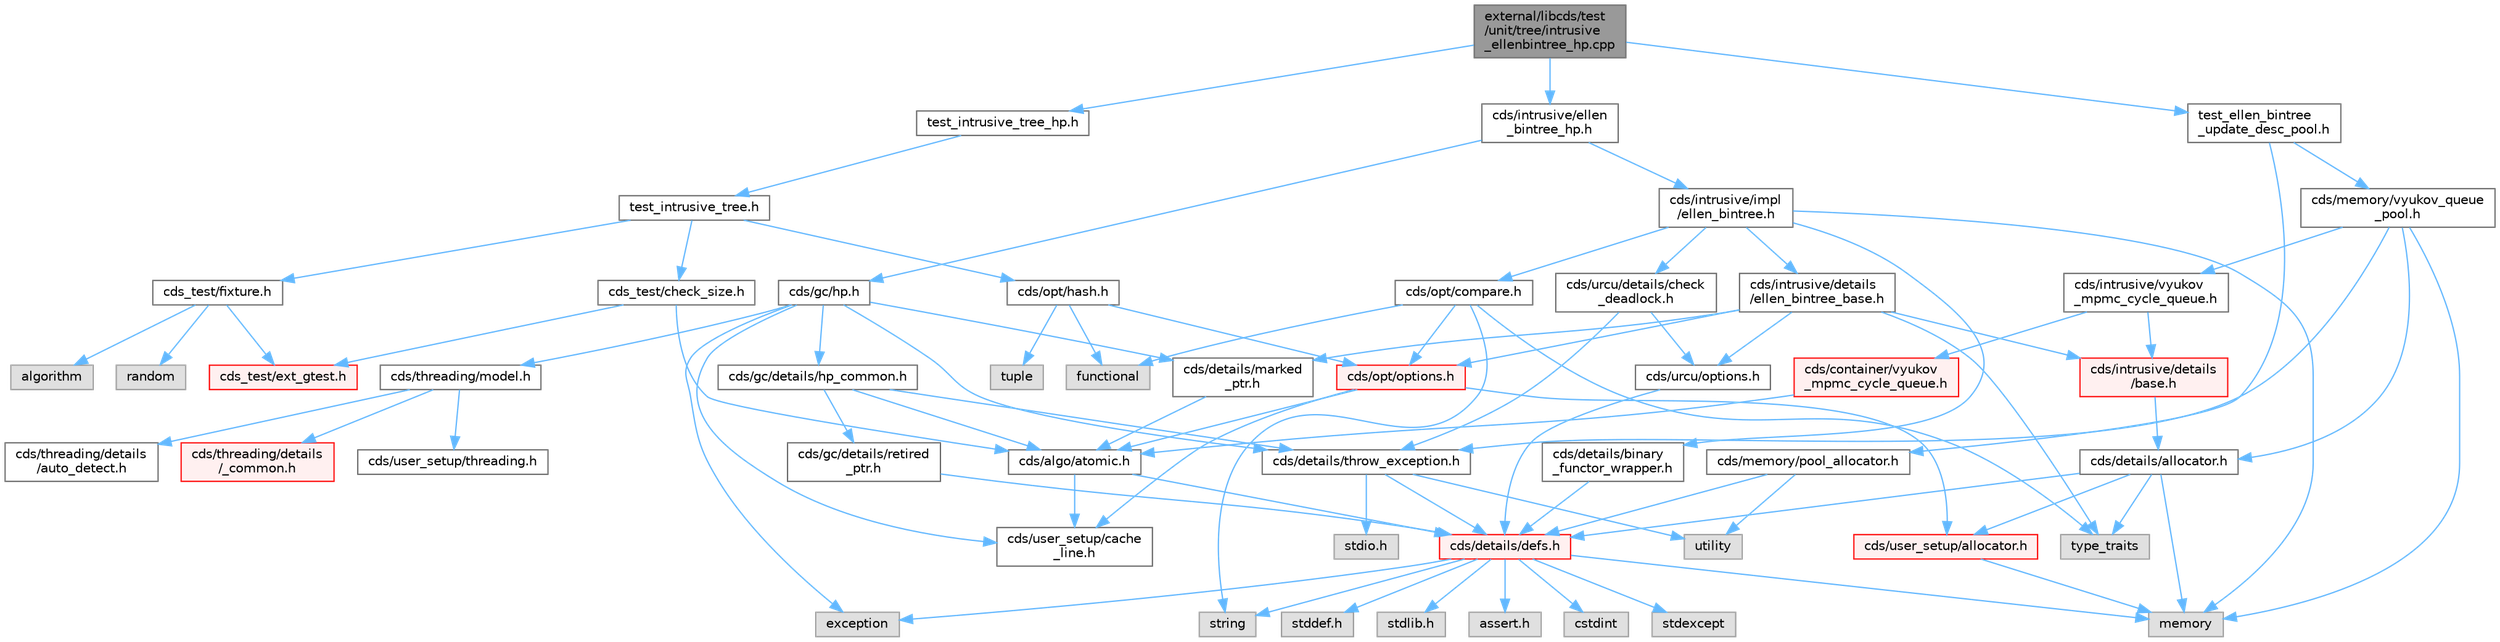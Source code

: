 digraph "external/libcds/test/unit/tree/intrusive_ellenbintree_hp.cpp"
{
 // LATEX_PDF_SIZE
  bgcolor="transparent";
  edge [fontname=Helvetica,fontsize=10,labelfontname=Helvetica,labelfontsize=10];
  node [fontname=Helvetica,fontsize=10,shape=box,height=0.2,width=0.4];
  Node1 [id="Node000001",label="external/libcds/test\l/unit/tree/intrusive\l_ellenbintree_hp.cpp",height=0.2,width=0.4,color="gray40", fillcolor="grey60", style="filled", fontcolor="black",tooltip=" "];
  Node1 -> Node2 [id="edge83_Node000001_Node000002",color="steelblue1",style="solid",tooltip=" "];
  Node2 [id="Node000002",label="test_intrusive_tree_hp.h",height=0.2,width=0.4,color="grey40", fillcolor="white", style="filled",URL="$test__intrusive__tree__hp_8h.html",tooltip=" "];
  Node2 -> Node3 [id="edge84_Node000002_Node000003",color="steelblue1",style="solid",tooltip=" "];
  Node3 [id="Node000003",label="test_intrusive_tree.h",height=0.2,width=0.4,color="grey40", fillcolor="white", style="filled",URL="$test__intrusive__tree_8h.html",tooltip=" "];
  Node3 -> Node4 [id="edge85_Node000003_Node000004",color="steelblue1",style="solid",tooltip=" "];
  Node4 [id="Node000004",label="cds_test/check_size.h",height=0.2,width=0.4,color="grey40", fillcolor="white", style="filled",URL="$check__size_8h.html",tooltip=" "];
  Node4 -> Node5 [id="edge86_Node000004_Node000005",color="steelblue1",style="solid",tooltip=" "];
  Node5 [id="Node000005",label="cds_test/ext_gtest.h",height=0.2,width=0.4,color="red", fillcolor="#FFF0F0", style="filled",URL="$ext__gtest_8h.html",tooltip=" "];
  Node4 -> Node7 [id="edge87_Node000004_Node000007",color="steelblue1",style="solid",tooltip=" "];
  Node7 [id="Node000007",label="cds/algo/atomic.h",height=0.2,width=0.4,color="grey40", fillcolor="white", style="filled",URL="$external_2libcds_2cds_2algo_2atomic_8h.html",tooltip=" "];
  Node7 -> Node8 [id="edge88_Node000007_Node000008",color="steelblue1",style="solid",tooltip=" "];
  Node8 [id="Node000008",label="cds/details/defs.h",height=0.2,width=0.4,color="red", fillcolor="#FFF0F0", style="filled",URL="$details_2defs_8h.html",tooltip=" "];
  Node8 -> Node9 [id="edge89_Node000008_Node000009",color="steelblue1",style="solid",tooltip=" "];
  Node9 [id="Node000009",label="stddef.h",height=0.2,width=0.4,color="grey60", fillcolor="#E0E0E0", style="filled",tooltip=" "];
  Node8 -> Node10 [id="edge90_Node000008_Node000010",color="steelblue1",style="solid",tooltip=" "];
  Node10 [id="Node000010",label="stdlib.h",height=0.2,width=0.4,color="grey60", fillcolor="#E0E0E0", style="filled",tooltip=" "];
  Node8 -> Node11 [id="edge91_Node000008_Node000011",color="steelblue1",style="solid",tooltip=" "];
  Node11 [id="Node000011",label="assert.h",height=0.2,width=0.4,color="grey60", fillcolor="#E0E0E0", style="filled",tooltip=" "];
  Node8 -> Node12 [id="edge92_Node000008_Node000012",color="steelblue1",style="solid",tooltip=" "];
  Node12 [id="Node000012",label="cstdint",height=0.2,width=0.4,color="grey60", fillcolor="#E0E0E0", style="filled",tooltip=" "];
  Node8 -> Node13 [id="edge93_Node000008_Node000013",color="steelblue1",style="solid",tooltip=" "];
  Node13 [id="Node000013",label="exception",height=0.2,width=0.4,color="grey60", fillcolor="#E0E0E0", style="filled",tooltip=" "];
  Node8 -> Node14 [id="edge94_Node000008_Node000014",color="steelblue1",style="solid",tooltip=" "];
  Node14 [id="Node000014",label="stdexcept",height=0.2,width=0.4,color="grey60", fillcolor="#E0E0E0", style="filled",tooltip=" "];
  Node8 -> Node15 [id="edge95_Node000008_Node000015",color="steelblue1",style="solid",tooltip=" "];
  Node15 [id="Node000015",label="string",height=0.2,width=0.4,color="grey60", fillcolor="#E0E0E0", style="filled",tooltip=" "];
  Node8 -> Node16 [id="edge96_Node000008_Node000016",color="steelblue1",style="solid",tooltip=" "];
  Node16 [id="Node000016",label="memory",height=0.2,width=0.4,color="grey60", fillcolor="#E0E0E0", style="filled",tooltip=" "];
  Node7 -> Node21 [id="edge97_Node000007_Node000021",color="steelblue1",style="solid",tooltip=" "];
  Node21 [id="Node000021",label="cds/user_setup/cache\l_line.h",height=0.2,width=0.4,color="grey40", fillcolor="white", style="filled",URL="$cache__line_8h.html",tooltip="Cache-line size definition"];
  Node3 -> Node22 [id="edge98_Node000003_Node000022",color="steelblue1",style="solid",tooltip=" "];
  Node22 [id="Node000022",label="cds_test/fixture.h",height=0.2,width=0.4,color="grey40", fillcolor="white", style="filled",URL="$fixture_8h.html",tooltip=" "];
  Node22 -> Node5 [id="edge99_Node000022_Node000005",color="steelblue1",style="solid",tooltip=" "];
  Node22 -> Node23 [id="edge100_Node000022_Node000023",color="steelblue1",style="solid",tooltip=" "];
  Node23 [id="Node000023",label="algorithm",height=0.2,width=0.4,color="grey60", fillcolor="#E0E0E0", style="filled",tooltip=" "];
  Node22 -> Node24 [id="edge101_Node000022_Node000024",color="steelblue1",style="solid",tooltip=" "];
  Node24 [id="Node000024",label="random",height=0.2,width=0.4,color="grey60", fillcolor="#E0E0E0", style="filled",tooltip=" "];
  Node3 -> Node25 [id="edge102_Node000003_Node000025",color="steelblue1",style="solid",tooltip=" "];
  Node25 [id="Node000025",label="cds/opt/hash.h",height=0.2,width=0.4,color="grey40", fillcolor="white", style="filled",URL="$external_2libcds_2cds_2opt_2hash_8h.html",tooltip=" "];
  Node25 -> Node26 [id="edge103_Node000025_Node000026",color="steelblue1",style="solid",tooltip=" "];
  Node26 [id="Node000026",label="tuple",height=0.2,width=0.4,color="grey60", fillcolor="#E0E0E0", style="filled",tooltip=" "];
  Node25 -> Node27 [id="edge104_Node000025_Node000027",color="steelblue1",style="solid",tooltip=" "];
  Node27 [id="Node000027",label="functional",height=0.2,width=0.4,color="grey60", fillcolor="#E0E0E0", style="filled",tooltip=" "];
  Node25 -> Node28 [id="edge105_Node000025_Node000028",color="steelblue1",style="solid",tooltip=" "];
  Node28 [id="Node000028",label="cds/opt/options.h",height=0.2,width=0.4,color="red", fillcolor="#FFF0F0", style="filled",URL="$opt_2options_8h.html",tooltip=" "];
  Node28 -> Node31 [id="edge106_Node000028_Node000031",color="steelblue1",style="solid",tooltip=" "];
  Node31 [id="Node000031",label="cds/user_setup/allocator.h",height=0.2,width=0.4,color="red", fillcolor="#FFF0F0", style="filled",URL="$external_2libcds_2cds_2user__setup_2allocator_8h.html",tooltip="Default implementation of allocator classes."];
  Node31 -> Node16 [id="edge107_Node000031_Node000016",color="steelblue1",style="solid",tooltip=" "];
  Node28 -> Node21 [id="edge108_Node000028_Node000021",color="steelblue1",style="solid",tooltip=" "];
  Node28 -> Node7 [id="edge109_Node000028_Node000007",color="steelblue1",style="solid",tooltip=" "];
  Node1 -> Node46 [id="edge110_Node000001_Node000046",color="steelblue1",style="solid",tooltip=" "];
  Node46 [id="Node000046",label="cds/intrusive/ellen\l_bintree_hp.h",height=0.2,width=0.4,color="grey40", fillcolor="white", style="filled",URL="$ellen__bintree__hp_8h.html",tooltip=" "];
  Node46 -> Node47 [id="edge111_Node000046_Node000047",color="steelblue1",style="solid",tooltip=" "];
  Node47 [id="Node000047",label="cds/gc/hp.h",height=0.2,width=0.4,color="grey40", fillcolor="white", style="filled",URL="$hp_8h.html",tooltip=" "];
  Node47 -> Node13 [id="edge112_Node000047_Node000013",color="steelblue1",style="solid",tooltip=" "];
  Node47 -> Node48 [id="edge113_Node000047_Node000048",color="steelblue1",style="solid",tooltip=" "];
  Node48 [id="Node000048",label="cds/gc/details/hp_common.h",height=0.2,width=0.4,color="grey40", fillcolor="white", style="filled",URL="$hp__common_8h.html",tooltip=" "];
  Node48 -> Node7 [id="edge114_Node000048_Node000007",color="steelblue1",style="solid",tooltip=" "];
  Node48 -> Node49 [id="edge115_Node000048_Node000049",color="steelblue1",style="solid",tooltip=" "];
  Node49 [id="Node000049",label="cds/gc/details/retired\l_ptr.h",height=0.2,width=0.4,color="grey40", fillcolor="white", style="filled",URL="$retired__ptr_8h.html",tooltip=" "];
  Node49 -> Node8 [id="edge116_Node000049_Node000008",color="steelblue1",style="solid",tooltip=" "];
  Node48 -> Node43 [id="edge117_Node000048_Node000043",color="steelblue1",style="solid",tooltip=" "];
  Node43 [id="Node000043",label="cds/details/throw_exception.h",height=0.2,width=0.4,color="grey40", fillcolor="white", style="filled",URL="$throw__exception_8h.html",tooltip=" "];
  Node43 -> Node8 [id="edge118_Node000043_Node000008",color="steelblue1",style="solid",tooltip=" "];
  Node43 -> Node44 [id="edge119_Node000043_Node000044",color="steelblue1",style="solid",tooltip=" "];
  Node44 [id="Node000044",label="stdio.h",height=0.2,width=0.4,color="grey60", fillcolor="#E0E0E0", style="filled",tooltip=" "];
  Node43 -> Node45 [id="edge120_Node000043_Node000045",color="steelblue1",style="solid",tooltip=" "];
  Node45 [id="Node000045",label="utility",height=0.2,width=0.4,color="grey60", fillcolor="#E0E0E0", style="filled",tooltip=" "];
  Node47 -> Node50 [id="edge121_Node000047_Node000050",color="steelblue1",style="solid",tooltip=" "];
  Node50 [id="Node000050",label="cds/threading/model.h",height=0.2,width=0.4,color="grey40", fillcolor="white", style="filled",URL="$model_8h.html",tooltip=" "];
  Node50 -> Node51 [id="edge122_Node000050_Node000051",color="steelblue1",style="solid",tooltip=" "];
  Node51 [id="Node000051",label="cds/threading/details\l/_common.h",height=0.2,width=0.4,color="red", fillcolor="#FFF0F0", style="filled",URL="$__common_8h.html",tooltip=" "];
  Node50 -> Node63 [id="edge123_Node000050_Node000063",color="steelblue1",style="solid",tooltip=" "];
  Node63 [id="Node000063",label="cds/user_setup/threading.h",height=0.2,width=0.4,color="grey40", fillcolor="white", style="filled",URL="$external_2libcds_2cds_2user__setup_2threading_8h.html",tooltip=" "];
  Node50 -> Node64 [id="edge124_Node000050_Node000064",color="steelblue1",style="solid",tooltip=" "];
  Node64 [id="Node000064",label="cds/threading/details\l/auto_detect.h",height=0.2,width=0.4,color="grey40", fillcolor="white", style="filled",URL="$auto__detect_8h.html",tooltip=" "];
  Node47 -> Node43 [id="edge125_Node000047_Node000043",color="steelblue1",style="solid",tooltip=" "];
  Node47 -> Node59 [id="edge126_Node000047_Node000059",color="steelblue1",style="solid",tooltip=" "];
  Node59 [id="Node000059",label="cds/details/marked\l_ptr.h",height=0.2,width=0.4,color="grey40", fillcolor="white", style="filled",URL="$marked__ptr_8h.html",tooltip=" "];
  Node59 -> Node7 [id="edge127_Node000059_Node000007",color="steelblue1",style="solid",tooltip=" "];
  Node47 -> Node21 [id="edge128_Node000047_Node000021",color="steelblue1",style="solid",tooltip=" "];
  Node46 -> Node65 [id="edge129_Node000046_Node000065",color="steelblue1",style="solid",tooltip=" "];
  Node65 [id="Node000065",label="cds/intrusive/impl\l/ellen_bintree.h",height=0.2,width=0.4,color="grey40", fillcolor="white", style="filled",URL="$ellen__bintree_8h.html",tooltip=" "];
  Node65 -> Node16 [id="edge130_Node000065_Node000016",color="steelblue1",style="solid",tooltip=" "];
  Node65 -> Node66 [id="edge131_Node000065_Node000066",color="steelblue1",style="solid",tooltip=" "];
  Node66 [id="Node000066",label="cds/intrusive/details\l/ellen_bintree_base.h",height=0.2,width=0.4,color="grey40", fillcolor="white", style="filled",URL="$intrusive_2details_2ellen__bintree__base_8h.html",tooltip=" "];
  Node66 -> Node55 [id="edge132_Node000066_Node000055",color="steelblue1",style="solid",tooltip=" "];
  Node55 [id="Node000055",label="type_traits",height=0.2,width=0.4,color="grey60", fillcolor="#E0E0E0", style="filled",tooltip=" "];
  Node66 -> Node67 [id="edge133_Node000066_Node000067",color="steelblue1",style="solid",tooltip=" "];
  Node67 [id="Node000067",label="cds/intrusive/details\l/base.h",height=0.2,width=0.4,color="red", fillcolor="#FFF0F0", style="filled",URL="$external_2libcds_2cds_2intrusive_2details_2base_8h.html",tooltip=" "];
  Node67 -> Node54 [id="edge134_Node000067_Node000054",color="steelblue1",style="solid",tooltip=" "];
  Node54 [id="Node000054",label="cds/details/allocator.h",height=0.2,width=0.4,color="grey40", fillcolor="white", style="filled",URL="$external_2libcds_2cds_2details_2allocator_8h.html",tooltip=" "];
  Node54 -> Node55 [id="edge135_Node000054_Node000055",color="steelblue1",style="solid",tooltip=" "];
  Node54 -> Node16 [id="edge136_Node000054_Node000016",color="steelblue1",style="solid",tooltip=" "];
  Node54 -> Node8 [id="edge137_Node000054_Node000008",color="steelblue1",style="solid",tooltip=" "];
  Node54 -> Node31 [id="edge138_Node000054_Node000031",color="steelblue1",style="solid",tooltip=" "];
  Node66 -> Node28 [id="edge139_Node000066_Node000028",color="steelblue1",style="solid",tooltip=" "];
  Node66 -> Node74 [id="edge140_Node000066_Node000074",color="steelblue1",style="solid",tooltip=" "];
  Node74 [id="Node000074",label="cds/urcu/options.h",height=0.2,width=0.4,color="grey40", fillcolor="white", style="filled",URL="$urcu_2options_8h.html",tooltip=" "];
  Node74 -> Node8 [id="edge141_Node000074_Node000008",color="steelblue1",style="solid",tooltip=" "];
  Node66 -> Node59 [id="edge142_Node000066_Node000059",color="steelblue1",style="solid",tooltip=" "];
  Node65 -> Node75 [id="edge143_Node000065_Node000075",color="steelblue1",style="solid",tooltip=" "];
  Node75 [id="Node000075",label="cds/opt/compare.h",height=0.2,width=0.4,color="grey40", fillcolor="white", style="filled",URL="$external_2libcds_2cds_2opt_2compare_8h.html",tooltip=" "];
  Node75 -> Node55 [id="edge144_Node000075_Node000055",color="steelblue1",style="solid",tooltip=" "];
  Node75 -> Node27 [id="edge145_Node000075_Node000027",color="steelblue1",style="solid",tooltip=" "];
  Node75 -> Node15 [id="edge146_Node000075_Node000015",color="steelblue1",style="solid",tooltip=" "];
  Node75 -> Node28 [id="edge147_Node000075_Node000028",color="steelblue1",style="solid",tooltip=" "];
  Node65 -> Node76 [id="edge148_Node000065_Node000076",color="steelblue1",style="solid",tooltip=" "];
  Node76 [id="Node000076",label="cds/details/binary\l_functor_wrapper.h",height=0.2,width=0.4,color="grey40", fillcolor="white", style="filled",URL="$binary__functor__wrapper_8h.html",tooltip=" "];
  Node76 -> Node8 [id="edge149_Node000076_Node000008",color="steelblue1",style="solid",tooltip=" "];
  Node65 -> Node77 [id="edge150_Node000065_Node000077",color="steelblue1",style="solid",tooltip=" "];
  Node77 [id="Node000077",label="cds/urcu/details/check\l_deadlock.h",height=0.2,width=0.4,color="grey40", fillcolor="white", style="filled",URL="$check__deadlock_8h.html",tooltip=" "];
  Node77 -> Node74 [id="edge151_Node000077_Node000074",color="steelblue1",style="solid",tooltip=" "];
  Node77 -> Node43 [id="edge152_Node000077_Node000043",color="steelblue1",style="solid",tooltip=" "];
  Node1 -> Node78 [id="edge153_Node000001_Node000078",color="steelblue1",style="solid",tooltip=" "];
  Node78 [id="Node000078",label="test_ellen_bintree\l_update_desc_pool.h",height=0.2,width=0.4,color="grey40", fillcolor="white", style="filled",URL="$test__ellen__bintree__update__desc__pool_8h.html",tooltip=" "];
  Node78 -> Node79 [id="edge154_Node000078_Node000079",color="steelblue1",style="solid",tooltip=" "];
  Node79 [id="Node000079",label="cds/memory/vyukov_queue\l_pool.h",height=0.2,width=0.4,color="grey40", fillcolor="white", style="filled",URL="$vyukov__queue__pool_8h.html",tooltip=" "];
  Node79 -> Node54 [id="edge155_Node000079_Node000054",color="steelblue1",style="solid",tooltip=" "];
  Node79 -> Node80 [id="edge156_Node000079_Node000080",color="steelblue1",style="solid",tooltip=" "];
  Node80 [id="Node000080",label="cds/intrusive/vyukov\l_mpmc_cycle_queue.h",height=0.2,width=0.4,color="grey40", fillcolor="white", style="filled",URL="$intrusive_2vyukov__mpmc__cycle__queue_8h.html",tooltip=" "];
  Node80 -> Node67 [id="edge157_Node000080_Node000067",color="steelblue1",style="solid",tooltip=" "];
  Node80 -> Node81 [id="edge158_Node000080_Node000081",color="steelblue1",style="solid",tooltip=" "];
  Node81 [id="Node000081",label="cds/container/vyukov\l_mpmc_cycle_queue.h",height=0.2,width=0.4,color="red", fillcolor="#FFF0F0", style="filled",URL="$container_2vyukov__mpmc__cycle__queue_8h.html",tooltip=" "];
  Node81 -> Node7 [id="edge159_Node000081_Node000007",color="steelblue1",style="solid",tooltip=" "];
  Node79 -> Node43 [id="edge160_Node000079_Node000043",color="steelblue1",style="solid",tooltip=" "];
  Node79 -> Node16 [id="edge161_Node000079_Node000016",color="steelblue1",style="solid",tooltip=" "];
  Node78 -> Node87 [id="edge162_Node000078_Node000087",color="steelblue1",style="solid",tooltip=" "];
  Node87 [id="Node000087",label="cds/memory/pool_allocator.h",height=0.2,width=0.4,color="grey40", fillcolor="white", style="filled",URL="$pool__allocator_8h.html",tooltip=" "];
  Node87 -> Node8 [id="edge163_Node000087_Node000008",color="steelblue1",style="solid",tooltip=" "];
  Node87 -> Node45 [id="edge164_Node000087_Node000045",color="steelblue1",style="solid",tooltip=" "];
}
